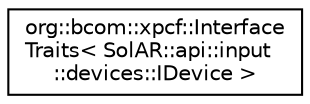 digraph "Graphical Class Hierarchy"
{
  edge [fontname="Helvetica",fontsize="10",labelfontname="Helvetica",labelfontsize="10"];
  node [fontname="Helvetica",fontsize="10",shape=record];
  rankdir="LR";
  Node0 [label="org::bcom::xpcf::Interface\lTraits\< SolAR::api::input\l::devices::IDevice \>",height=0.2,width=0.4,color="black", fillcolor="white", style="filled",URL="$structorg_1_1bcom_1_1xpcf_1_1_interface_traits_3_01_sol_a_r_1_1api_1_1input_1_1devices_1_1_i_device_01_4.html"];
}
